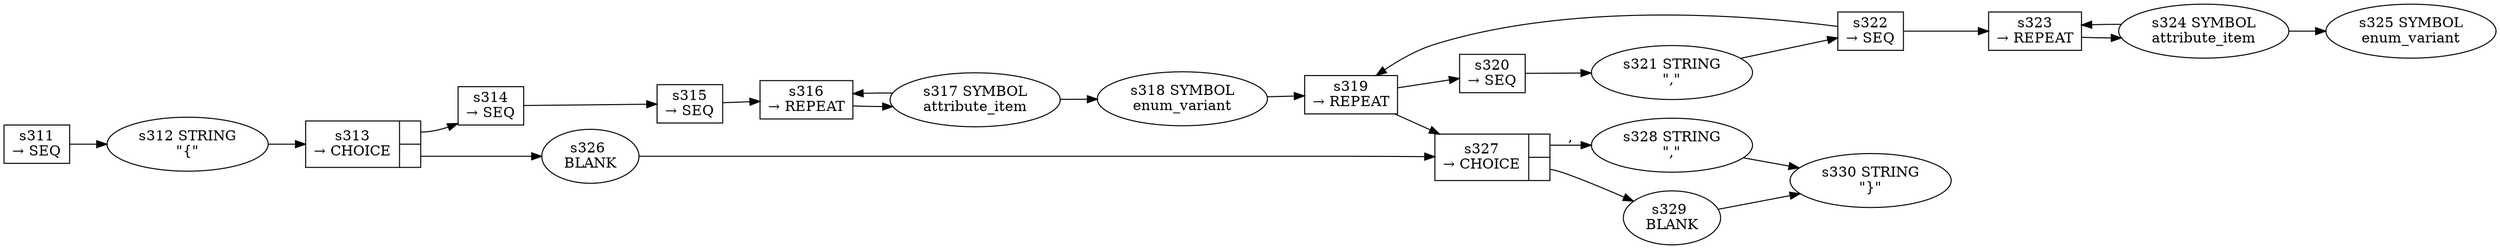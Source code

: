 
  digraph enum_variant_list {
  
    rankdir=LR;
  
    s311 [label="s311\n&rarr; SEQ", shape=record, fixedsize=false, peripheries=1];
  s312 [label="s312 STRING\n\"{\""];
  s311 -> s312 [];
  s313 [label="{s313\n&rarr; CHOICE|{<p0>|<p1>}}", shape=record, fixedsize=false, peripheries=1];
  s314 [label="s314\n&rarr; SEQ", shape=record, fixedsize=false, peripheries=1];
  s315 [label="s315\n&rarr; SEQ", shape=record, fixedsize=false, peripheries=1];
  s316 [label="s316\n&rarr; REPEAT", shape=record, fixedsize=false, peripheries=1];
  s317 [label="s317 SYMBOL\nattribute_item" href="rust-grammar.json.attribute_item.dot.svg"];
  s316 -> s317 [];
  s317 -> s316 [];
  s315 -> s316 [];
  s318 [label="s318 SYMBOL\nenum_variant" href="rust-grammar.json.enum_variant.dot.svg"];
  s317 -> s318 [];
  s314 -> s315 [];
  s319 [label="s319\n&rarr; REPEAT", shape=record, fixedsize=false, peripheries=1];
  s320 [label="s320\n&rarr; SEQ", shape=record, fixedsize=false, peripheries=1];
  s321 [label="s321 STRING\n\",\""];
  s320 -> s321 [];
  s322 [label="s322\n&rarr; SEQ", shape=record, fixedsize=false, peripheries=1];
  s323 [label="s323\n&rarr; REPEAT", shape=record, fixedsize=false, peripheries=1];
  s324 [label="s324 SYMBOL\nattribute_item" href="rust-grammar.json.attribute_item.dot.svg"];
  s323 -> s324 [];
  s324 -> s323 [];
  s322 -> s323 [];
  s325 [label="s325 SYMBOL\nenum_variant" href="rust-grammar.json.enum_variant.dot.svg"];
  s324 -> s325 [];
  s321 -> s322 [];
  s319 -> s320 [];
  s322 -> s319 [];
  s318 -> s319 [];
  s313:p0 -> s314 [label=""];
  s326 [label="s326 \nBLANK"];
  s313:p1 -> s326 [label=""];
  s312 -> s313 [];
  s327 [label="{s327\n&rarr; CHOICE|{<p0>|<p1>}}", shape=record, fixedsize=false, peripheries=1];
  s328 [label="s328 STRING\n\",\""];
  s327:p0 -> s328 [label=","];
  s329 [label="s329 \nBLANK"];
  s327:p1 -> s329 [label=""];
  s319 -> s327 [];
  s326 -> s327 [];
  s330 [label="s330 STRING\n\"}\""];
  s328 -> s330 [];
  s329 -> s330 [];
  
  }
  